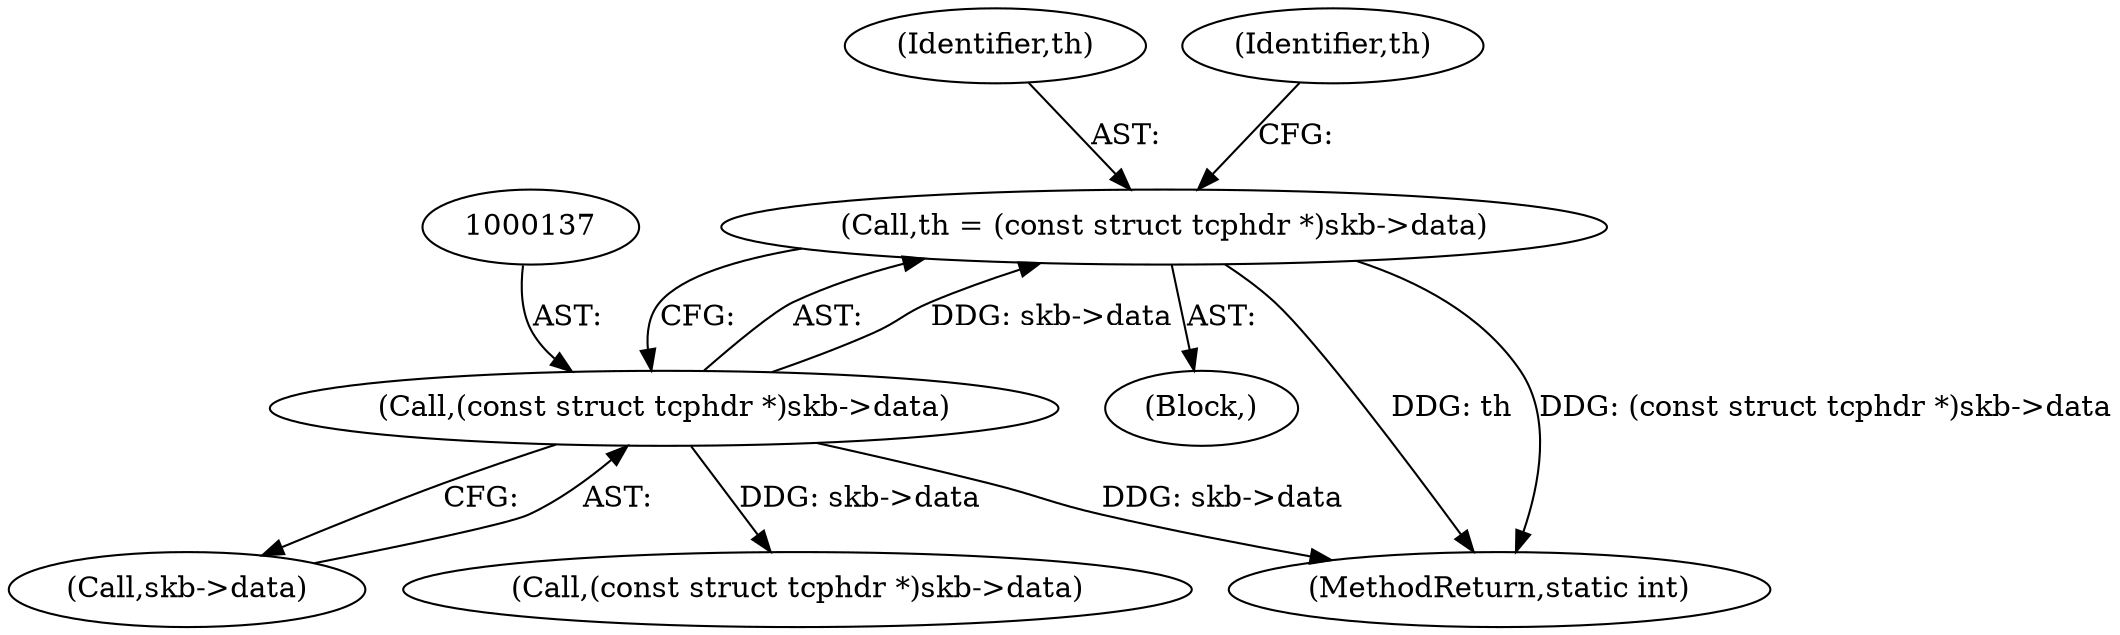 digraph "0_linux_ac6e780070e30e4c35bd395acfe9191e6268bdd3_1@pointer" {
"1000134" [label="(Call,th = (const struct tcphdr *)skb->data)"];
"1000136" [label="(Call,(const struct tcphdr *)skb->data)"];
"1000136" [label="(Call,(const struct tcphdr *)skb->data)"];
"1000135" [label="(Identifier,th)"];
"1000134" [label="(Call,th = (const struct tcphdr *)skb->data)"];
"1000104" [label="(Block,)"];
"1000138" [label="(Call,skb->data)"];
"1000170" [label="(Call,(const struct tcphdr *)skb->data)"];
"1000543" [label="(MethodReturn,static int)"];
"1000145" [label="(Identifier,th)"];
"1000134" -> "1000104"  [label="AST: "];
"1000134" -> "1000136"  [label="CFG: "];
"1000135" -> "1000134"  [label="AST: "];
"1000136" -> "1000134"  [label="AST: "];
"1000145" -> "1000134"  [label="CFG: "];
"1000134" -> "1000543"  [label="DDG: th"];
"1000134" -> "1000543"  [label="DDG: (const struct tcphdr *)skb->data"];
"1000136" -> "1000134"  [label="DDG: skb->data"];
"1000136" -> "1000138"  [label="CFG: "];
"1000137" -> "1000136"  [label="AST: "];
"1000138" -> "1000136"  [label="AST: "];
"1000136" -> "1000543"  [label="DDG: skb->data"];
"1000136" -> "1000170"  [label="DDG: skb->data"];
}

